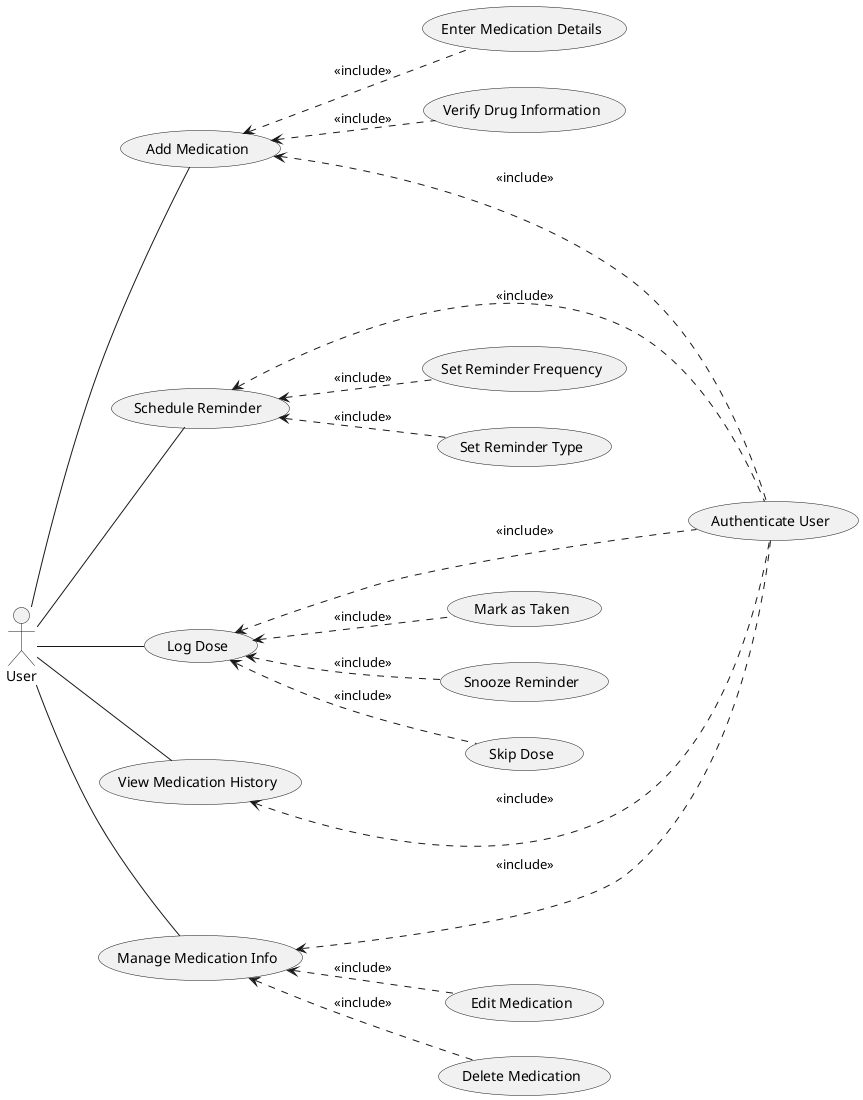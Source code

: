 @startuml Medication Reminder
left to right direction

actor "User" as user

user -- (Add Medication)
user -- (Schedule Reminder)
user -- (Log Dose)
user -- (View Medication History)
user -- (Manage Medication Info)

(Add Medication) <.. (Enter Medication Details) : <<include>>
(Add Medication) <.. (Verify Drug Information) : <<include>>
(Add Medication) <... (Authenticate User) : <<include>>

(Schedule Reminder) <.. (Set Reminder Frequency) : <<include>>
(Schedule Reminder) <.. (Set Reminder Type) : <<include>>
(Schedule Reminder) <... (Authenticate User) : <<include>>

(Log Dose) <.. (Mark as Taken) : <<include>>
(Log Dose) <.. (Snooze Reminder) : <<include>>
(Log Dose) <.. (Skip Dose) : <<include>>
(Log Dose) <... (Authenticate User) : <<include>>

(View Medication History) <... (Authenticate User) : <<include>>

(Manage Medication Info) <.. (Edit Medication) : <<include>>
(Manage Medication Info) <.. (Delete Medication) : <<include>>
(Manage Medication Info) <... (Authenticate User) : <<include>>

@enduml
